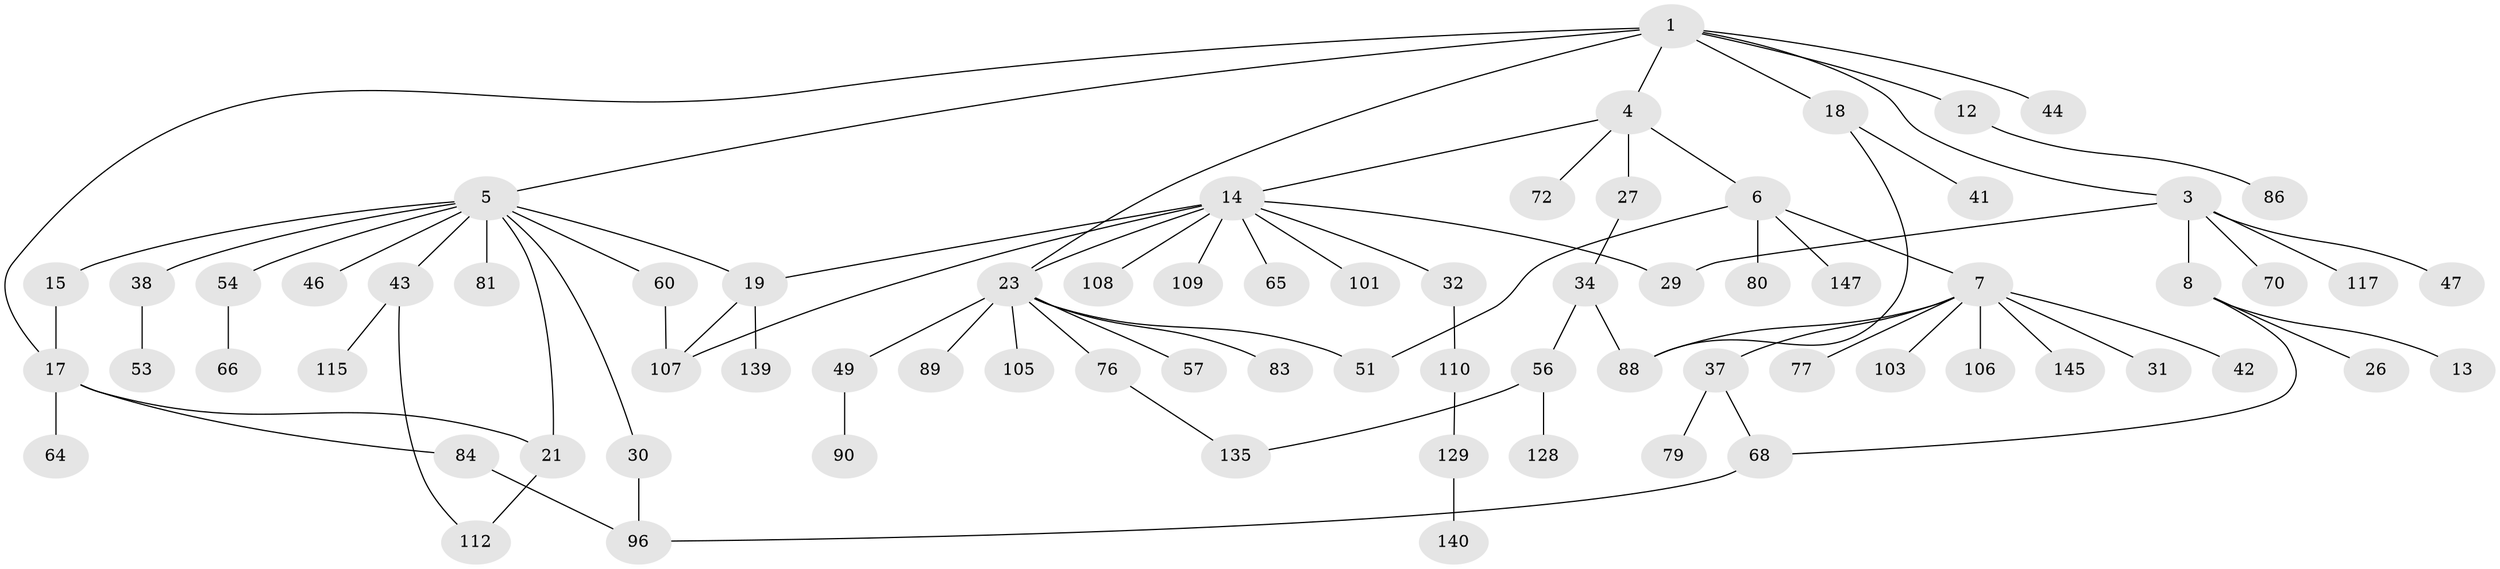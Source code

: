 // original degree distribution, {5: 0.04697986577181208, 4: 0.087248322147651, 6: 0.026845637583892617, 7: 0.006711409395973154, 2: 0.2550335570469799, 3: 0.15436241610738255, 1: 0.4228187919463087}
// Generated by graph-tools (version 1.1) at 2025/13/03/09/25 04:13:23]
// undirected, 74 vertices, 88 edges
graph export_dot {
graph [start="1"]
  node [color=gray90,style=filled];
  1 [super="+2"];
  3 [super="+22"];
  4;
  5 [super="+10+16+11"];
  6 [super="+45+92+48+59"];
  7 [super="+62+9+33"];
  8;
  12;
  13 [super="+25+67"];
  14 [super="+20+61+40"];
  15;
  17 [super="+100+73"];
  18 [super="+69+133+75"];
  19 [super="+55+146+102"];
  21;
  23 [super="+85+24+99"];
  26;
  27;
  29 [super="+78"];
  30 [super="+35"];
  31 [super="+136"];
  32 [super="+124"];
  34;
  37 [super="+141"];
  38 [super="+131+123"];
  41;
  42 [super="+137"];
  43 [super="+50"];
  44;
  46;
  47 [super="+52"];
  49 [super="+74+132+113"];
  51;
  53;
  54;
  56 [super="+94+125"];
  57;
  60 [super="+63"];
  64;
  65 [super="+97"];
  66;
  68 [super="+114+82"];
  70;
  72 [super="+87"];
  76 [super="+93"];
  77;
  79;
  80;
  81;
  83;
  84 [super="+127+126+91"];
  86;
  88 [super="+121"];
  89;
  90 [super="+104+95"];
  96 [super="+142"];
  101;
  103;
  105;
  106;
  107 [super="+122"];
  108;
  109;
  110;
  112;
  115;
  117;
  128;
  129;
  135;
  139;
  140;
  145;
  147;
  1 -- 3;
  1 -- 5;
  1 -- 23;
  1 -- 18;
  1 -- 4;
  1 -- 12;
  1 -- 44;
  1 -- 17;
  3 -- 8;
  3 -- 47;
  3 -- 29;
  3 -- 117;
  3 -- 70;
  4 -- 6;
  4 -- 14;
  4 -- 27;
  4 -- 72;
  5 -- 19;
  5 -- 21;
  5 -- 15;
  5 -- 81;
  5 -- 38;
  5 -- 30;
  5 -- 46;
  5 -- 43;
  5 -- 60;
  5 -- 54;
  6 -- 7;
  6 -- 51;
  6 -- 147;
  6 -- 80;
  7 -- 31;
  7 -- 145;
  7 -- 88;
  7 -- 103;
  7 -- 37;
  7 -- 106;
  7 -- 42;
  7 -- 77;
  8 -- 13;
  8 -- 26;
  8 -- 68;
  12 -- 86;
  14 -- 32;
  14 -- 101;
  14 -- 19;
  14 -- 23;
  14 -- 65;
  14 -- 109;
  14 -- 107;
  14 -- 108;
  14 -- 29;
  15 -- 17;
  17 -- 64;
  17 -- 84;
  17 -- 21;
  18 -- 41;
  18 -- 88;
  19 -- 107;
  19 -- 139;
  21 -- 112;
  23 -- 89;
  23 -- 49;
  23 -- 83;
  23 -- 51;
  23 -- 105;
  23 -- 76;
  23 -- 57;
  27 -- 34;
  30 -- 96;
  32 -- 110;
  34 -- 56;
  34 -- 88;
  37 -- 79;
  37 -- 68;
  38 -- 53;
  43 -- 115;
  43 -- 112;
  49 -- 90;
  54 -- 66;
  56 -- 128;
  56 -- 135;
  60 -- 107;
  68 -- 96;
  76 -- 135;
  84 -- 96;
  110 -- 129;
  129 -- 140;
}
